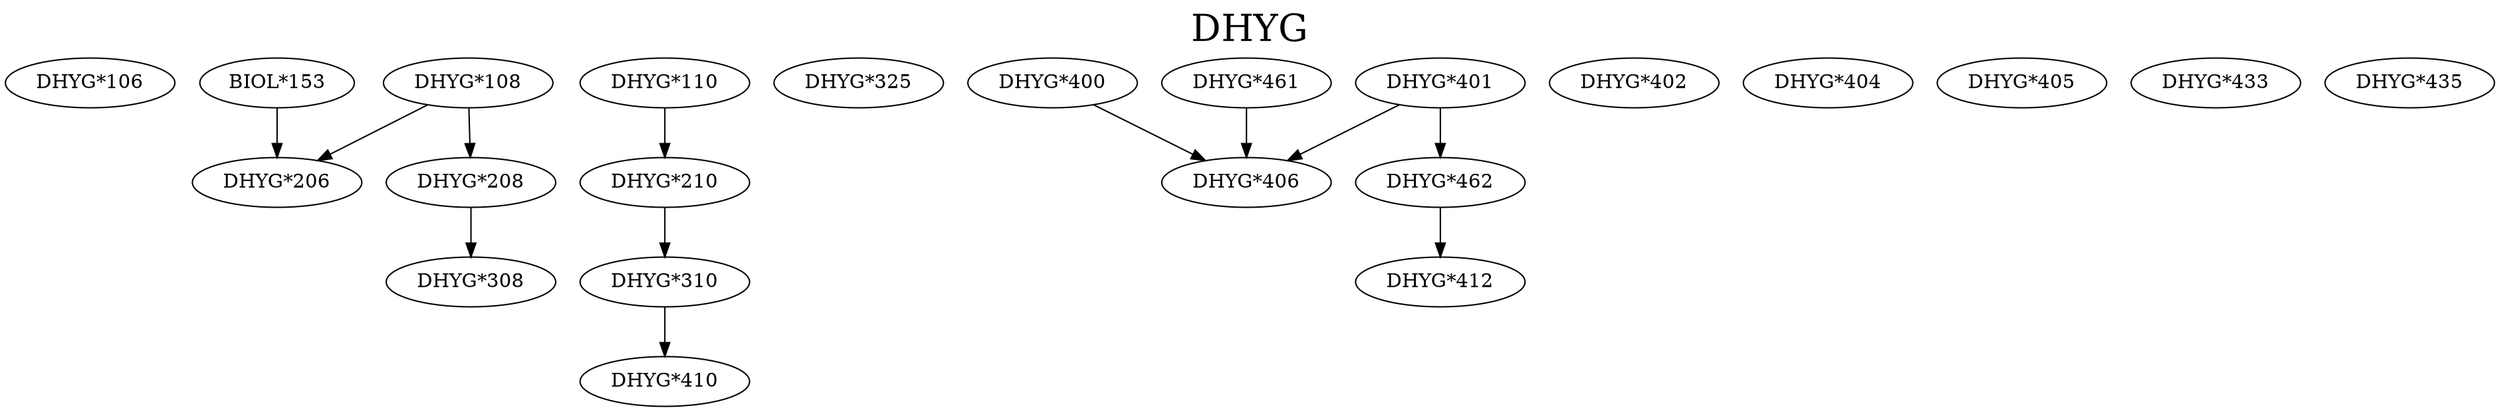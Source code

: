 digraph DHYG {
labelloc = "t";
label = "DHYG"
fontsize = 27;
"DHYG*106"
"DHYG*108"
"DHYG*110"
"BIOL*153" -> "DHYG*206"
"DHYG*108" -> "DHYG*206"
"DHYG*108" -> "DHYG*208" [style=solid]
"DHYG*110" -> "DHYG*210" [style=solid]
"DHYG*208" -> "DHYG*308" [style=solid]
"DHYG*210" -> "DHYG*310" [style=solid]
"DHYG*325"
"DHYG*400"
"DHYG*401"
"DHYG*402"
"DHYG*404"
"DHYG*405"
"DHYG*400" -> "DHYG*406"
"DHYG*401" -> "DHYG*406"
"DHYG*461" -> "DHYG*406"
"DHYG*310" -> "DHYG*410" [style=solid]
"DHYG*462" -> "DHYG*412" [style=solid]
"DHYG*433"
"DHYG*435"
"DHYG*401" -> "DHYG*462" [style=solid]
}
